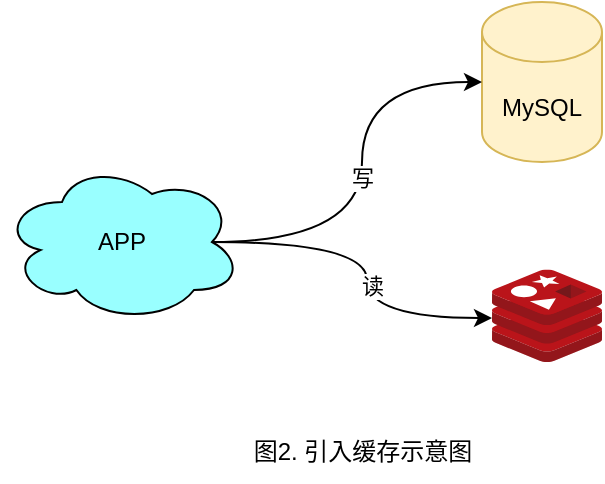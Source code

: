 <mxfile version="20.3.0" type="device"><diagram id="-dvT6EfmxzFID9fIrr1T" name="第 1 页"><mxGraphModel dx="946" dy="725" grid="1" gridSize="10" guides="1" tooltips="1" connect="1" arrows="1" fold="1" page="1" pageScale="1" pageWidth="827" pageHeight="1169" math="0" shadow="0"><root><mxCell id="0"/><mxCell id="1" parent="0"/><mxCell id="2E7UnINHSvLLz0rLS4FC-1" value="APP" style="ellipse;shape=cloud;whiteSpace=wrap;html=1;fillColor=#99FFFF;" vertex="1" parent="1"><mxGeometry x="200" y="200" width="120" height="80" as="geometry"/></mxCell><mxCell id="2E7UnINHSvLLz0rLS4FC-2" value="MySQL" style="shape=cylinder3;whiteSpace=wrap;html=1;boundedLbl=1;backgroundOutline=1;size=15;fillColor=#fff2cc;strokeColor=#d6b656;" vertex="1" parent="1"><mxGeometry x="440" y="120" width="60" height="80" as="geometry"/></mxCell><mxCell id="2E7UnINHSvLLz0rLS4FC-3" value="&lt;font color=&quot;#000000&quot;&gt;写&lt;/font&gt;" style="endArrow=classic;html=1;rounded=0;fontColor=#99FFFF;exitX=0.875;exitY=0.5;exitDx=0;exitDy=0;exitPerimeter=0;entryX=0;entryY=0.5;entryDx=0;entryDy=0;entryPerimeter=0;edgeStyle=orthogonalEdgeStyle;curved=1;" edge="1" parent="1" source="2E7UnINHSvLLz0rLS4FC-1" target="2E7UnINHSvLLz0rLS4FC-2"><mxGeometry width="50" height="50" relative="1" as="geometry"><mxPoint x="530" y="440" as="sourcePoint"/><mxPoint x="580" y="390" as="targetPoint"/></mxGeometry></mxCell><mxCell id="2E7UnINHSvLLz0rLS4FC-4" value="图2. 引入缓存示意图" style="text;html=1;align=center;verticalAlign=middle;resizable=0;points=[];autosize=1;strokeColor=none;fillColor=none;fontColor=#000000;" vertex="1" parent="1"><mxGeometry x="315" y="330" width="130" height="30" as="geometry"/></mxCell><mxCell id="2E7UnINHSvLLz0rLS4FC-5" value="" style="sketch=0;aspect=fixed;html=1;points=[];align=center;image;fontSize=12;image=img/lib/mscae/Cache_Redis_Product.svg;" vertex="1" parent="1"><mxGeometry x="445" y="253.8" width="55" height="46.2" as="geometry"/></mxCell><mxCell id="2E7UnINHSvLLz0rLS4FC-6" value="" style="endArrow=classic;html=1;rounded=0;curved=1;exitX=0.875;exitY=0.5;exitDx=0;exitDy=0;exitPerimeter=0;entryX=0;entryY=0.524;entryDx=0;entryDy=0;entryPerimeter=0;edgeStyle=orthogonalEdgeStyle;" edge="1" parent="1" source="2E7UnINHSvLLz0rLS4FC-1" target="2E7UnINHSvLLz0rLS4FC-5"><mxGeometry width="50" height="50" relative="1" as="geometry"><mxPoint x="310" y="530" as="sourcePoint"/><mxPoint x="430" y="230" as="targetPoint"/></mxGeometry></mxCell><mxCell id="2E7UnINHSvLLz0rLS4FC-8" value="读" style="edgeLabel;html=1;align=center;verticalAlign=middle;resizable=0;points=[];" vertex="1" connectable="0" parent="2E7UnINHSvLLz0rLS4FC-6"><mxGeometry x="0.107" y="2" relative="1" as="geometry"><mxPoint y="1" as="offset"/></mxGeometry></mxCell></root></mxGraphModel></diagram></mxfile>